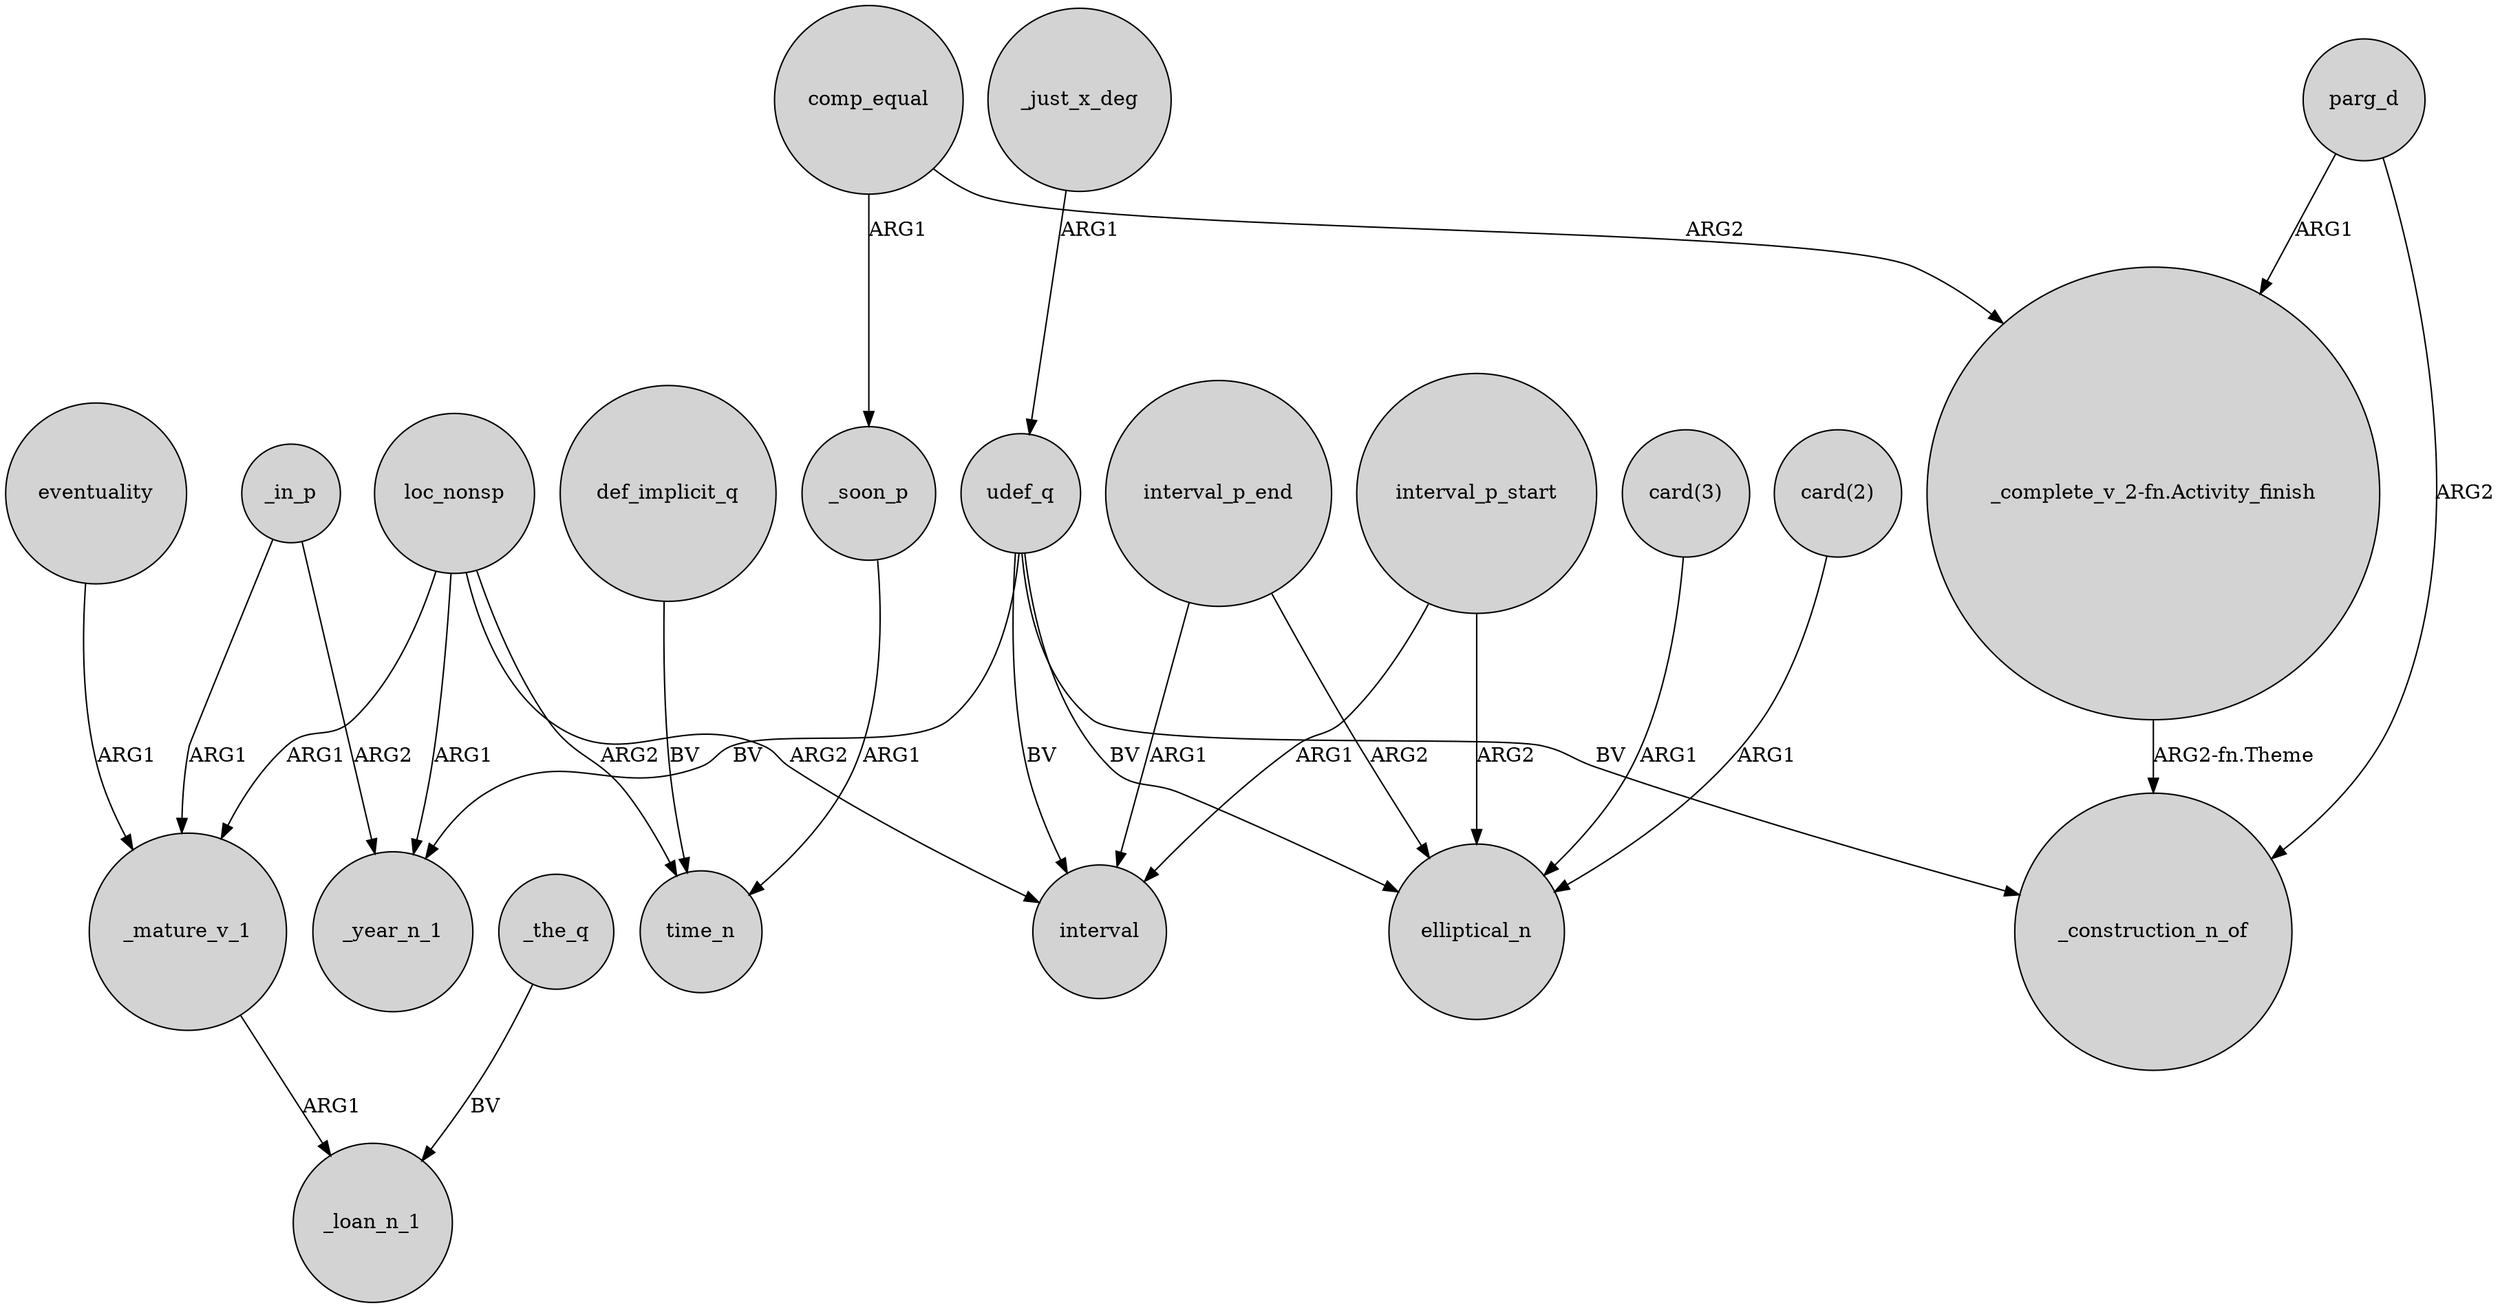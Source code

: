 digraph {
	node [shape=circle style=filled]
	_just_x_deg -> udef_q [label=ARG1]
	loc_nonsp -> interval [label=ARG2]
	eventuality -> _mature_v_1 [label=ARG1]
	_in_p -> _year_n_1 [label=ARG2]
	udef_q -> elliptical_n [label=BV]
	loc_nonsp -> _year_n_1 [label=ARG1]
	interval_p_end -> elliptical_n [label=ARG2]
	"_complete_v_2-fn.Activity_finish" -> _construction_n_of [label="ARG2-fn.Theme"]
	interval_p_start -> elliptical_n [label=ARG2]
	comp_equal -> "_complete_v_2-fn.Activity_finish" [label=ARG2]
	loc_nonsp -> time_n [label=ARG2]
	comp_equal -> _soon_p [label=ARG1]
	loc_nonsp -> _mature_v_1 [label=ARG1]
	"card(3)" -> elliptical_n [label=ARG1]
	_the_q -> _loan_n_1 [label=BV]
	_mature_v_1 -> _loan_n_1 [label=ARG1]
	interval_p_start -> interval [label=ARG1]
	"card(2)" -> elliptical_n [label=ARG1]
	parg_d -> "_complete_v_2-fn.Activity_finish" [label=ARG1]
	_in_p -> _mature_v_1 [label=ARG1]
	interval_p_end -> interval [label=ARG1]
	udef_q -> _year_n_1 [label=BV]
	parg_d -> _construction_n_of [label=ARG2]
	_soon_p -> time_n [label=ARG1]
	udef_q -> _construction_n_of [label=BV]
	udef_q -> interval [label=BV]
	def_implicit_q -> time_n [label=BV]
}
